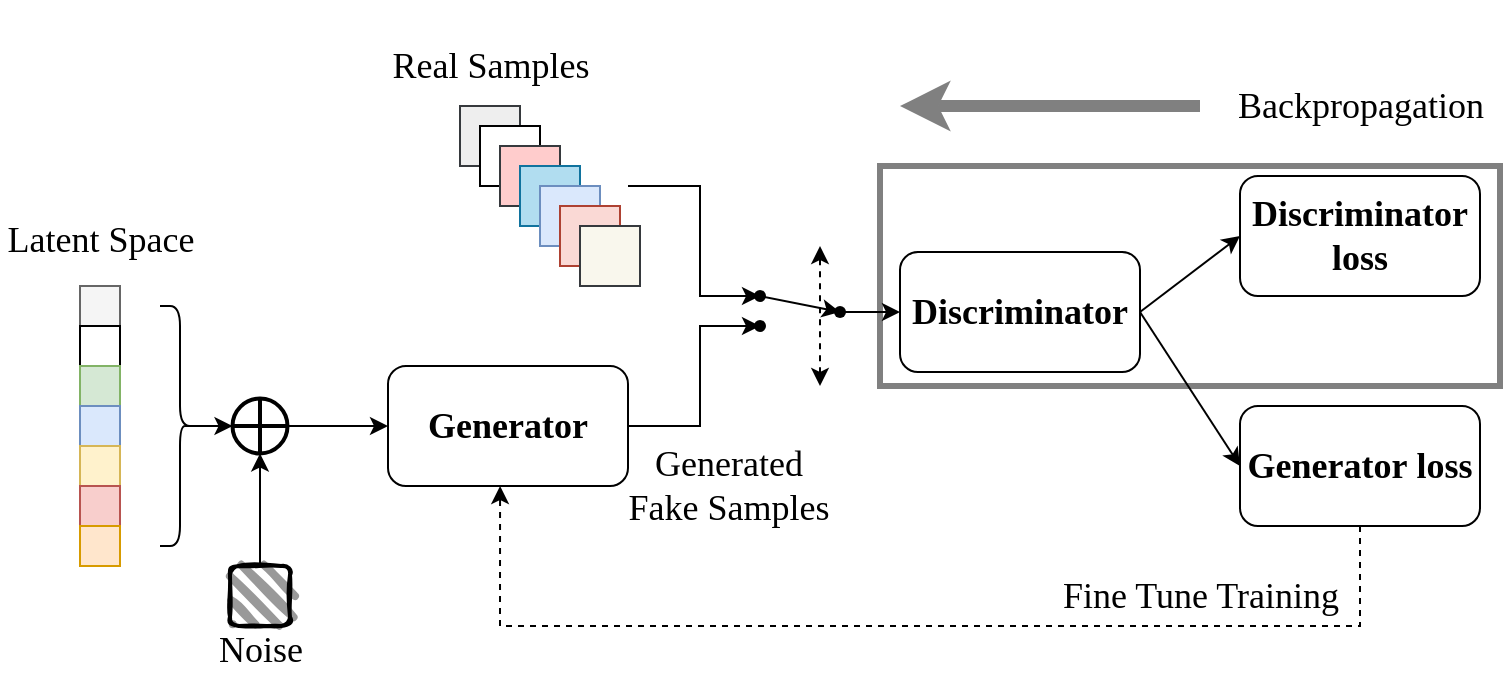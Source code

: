 <mxfile version="21.0.10" type="github">
  <diagram id="2lIywbup4bS1AB31_zoz" name="第 1 页">
    <mxGraphModel dx="909" dy="587" grid="1" gridSize="10" guides="1" tooltips="1" connect="1" arrows="1" fold="1" page="1" pageScale="1" pageWidth="827" pageHeight="1169" math="0" shadow="0">
      <root>
        <mxCell id="0" />
        <mxCell id="1" parent="0" />
        <mxCell id="LJu-U1HtzfOYV5o9qGT4-5" value="" style="whiteSpace=wrap;html=1;shadow=0;strokeColor=#808080;strokeWidth=3;" vertex="1" parent="1">
          <mxGeometry x="660" y="90" width="310" height="110" as="geometry" />
        </mxCell>
        <mxCell id="WfkUiSgYCt_blRrE_JdE-26" value="" style="whiteSpace=wrap;html=1;shadow=0;fillColor=#eeeeee;strokeColor=#36393d;" parent="1" vertex="1">
          <mxGeometry x="450" y="60" width="30" height="30" as="geometry" />
        </mxCell>
        <mxCell id="WfkUiSgYCt_blRrE_JdE-25" value="" style="whiteSpace=wrap;html=1;shadow=0;fillColor=#FFFFFF;" parent="1" vertex="1">
          <mxGeometry x="460" y="70" width="30" height="30" as="geometry" />
        </mxCell>
        <mxCell id="WfkUiSgYCt_blRrE_JdE-1" value="" style="whiteSpace=wrap;html=1;aspect=fixed;fillColor=#f5f5f5;fontColor=#333333;strokeColor=#666666;" parent="1" vertex="1">
          <mxGeometry x="260" y="150" width="20" height="20" as="geometry" />
        </mxCell>
        <mxCell id="WfkUiSgYCt_blRrE_JdE-2" value="" style="whiteSpace=wrap;html=1;aspect=fixed;" parent="1" vertex="1">
          <mxGeometry x="260" y="170" width="20" height="20" as="geometry" />
        </mxCell>
        <mxCell id="WfkUiSgYCt_blRrE_JdE-3" value="" style="whiteSpace=wrap;html=1;aspect=fixed;fillColor=#d5e8d4;strokeColor=#82b366;" parent="1" vertex="1">
          <mxGeometry x="260" y="190" width="20" height="20" as="geometry" />
        </mxCell>
        <mxCell id="WfkUiSgYCt_blRrE_JdE-4" value="" style="whiteSpace=wrap;html=1;aspect=fixed;fillColor=#dae8fc;strokeColor=#6c8ebf;" parent="1" vertex="1">
          <mxGeometry x="260" y="210" width="20" height="20" as="geometry" />
        </mxCell>
        <mxCell id="WfkUiSgYCt_blRrE_JdE-5" value="" style="whiteSpace=wrap;html=1;aspect=fixed;fillColor=#fff2cc;strokeColor=#d6b656;" parent="1" vertex="1">
          <mxGeometry x="260" y="230" width="20" height="20" as="geometry" />
        </mxCell>
        <mxCell id="WfkUiSgYCt_blRrE_JdE-6" value="" style="whiteSpace=wrap;html=1;aspect=fixed;fillColor=#f8cecc;strokeColor=#b85450;" parent="1" vertex="1">
          <mxGeometry x="260" y="250" width="20" height="20" as="geometry" />
        </mxCell>
        <mxCell id="WfkUiSgYCt_blRrE_JdE-7" value="" style="whiteSpace=wrap;html=1;aspect=fixed;fillColor=#ffe6cc;strokeColor=#d79b00;" parent="1" vertex="1">
          <mxGeometry x="260" y="270" width="20" height="20" as="geometry" />
        </mxCell>
        <mxCell id="WfkUiSgYCt_blRrE_JdE-8" value="" style="shape=curlyBracket;whiteSpace=wrap;html=1;rounded=1;flipH=1;size=0.5;" parent="1" vertex="1">
          <mxGeometry x="300" y="160" width="20" height="120" as="geometry" />
        </mxCell>
        <mxCell id="WfkUiSgYCt_blRrE_JdE-9" value="" style="endArrow=classic;html=1;rounded=0;exitX=0.1;exitY=0.5;exitDx=0;exitDy=0;exitPerimeter=0;entryX=0;entryY=0.5;entryDx=0;entryDy=0;" parent="1" source="WfkUiSgYCt_blRrE_JdE-8" edge="1" target="WfkUiSgYCt_blRrE_JdE-10">
          <mxGeometry width="50" height="50" relative="1" as="geometry">
            <mxPoint x="390" y="250" as="sourcePoint" />
            <mxPoint x="330" y="220" as="targetPoint" />
          </mxGeometry>
        </mxCell>
        <mxCell id="WfkUiSgYCt_blRrE_JdE-10" value="" style="shape=orEllipse;perimeter=ellipsePerimeter;whiteSpace=wrap;html=1;backgroundOutline=1;shadow=0;strokeWidth=2;" parent="1" vertex="1">
          <mxGeometry x="336.25" y="206.25" width="27.5" height="27.5" as="geometry" />
        </mxCell>
        <mxCell id="WfkUiSgYCt_blRrE_JdE-11" value="" style="rounded=1;whiteSpace=wrap;html=1;strokeWidth=2;fillWeight=4;hachureGap=8;hachureAngle=45;fillColor=#999999;sketch=1;" parent="1" vertex="1">
          <mxGeometry x="335" y="290" width="30" height="30" as="geometry" />
        </mxCell>
        <mxCell id="WfkUiSgYCt_blRrE_JdE-12" value="" style="endArrow=classic;html=1;rounded=0;entryX=0.5;entryY=1;entryDx=0;entryDy=0;" parent="1" target="WfkUiSgYCt_blRrE_JdE-10" edge="1">
          <mxGeometry width="50" height="50" relative="1" as="geometry">
            <mxPoint x="350" y="290" as="sourcePoint" />
            <mxPoint x="350" y="250" as="targetPoint" />
            <Array as="points">
              <mxPoint x="350" y="270" />
            </Array>
          </mxGeometry>
        </mxCell>
        <mxCell id="WfkUiSgYCt_blRrE_JdE-13" value="&lt;b&gt;&lt;font style=&quot;font-size: 18px;&quot; face=&quot;Times New Roman&quot;&gt;Generator&lt;/font&gt;&lt;/b&gt;" style="rounded=1;whiteSpace=wrap;html=1;shadow=0;fillColor=#FFFFFF;" parent="1" vertex="1">
          <mxGeometry x="414" y="190" width="120" height="60" as="geometry" />
        </mxCell>
        <mxCell id="WfkUiSgYCt_blRrE_JdE-14" value="" style="endArrow=classic;html=1;rounded=0;exitX=1;exitY=0.5;exitDx=0;exitDy=0;entryX=0;entryY=0.5;entryDx=0;entryDy=0;" parent="1" source="WfkUiSgYCt_blRrE_JdE-10" target="WfkUiSgYCt_blRrE_JdE-13" edge="1">
          <mxGeometry width="50" height="50" relative="1" as="geometry">
            <mxPoint x="360" y="300" as="sourcePoint" />
            <mxPoint x="360" y="260" as="targetPoint" />
            <Array as="points" />
          </mxGeometry>
        </mxCell>
        <mxCell id="WfkUiSgYCt_blRrE_JdE-15" value="" style="whiteSpace=wrap;html=1;aspect=fixed;shadow=0;fillColor=#ffcccc;strokeColor=#36393d;" parent="1" vertex="1">
          <mxGeometry x="470" y="80" width="30" height="30" as="geometry" />
        </mxCell>
        <mxCell id="WfkUiSgYCt_blRrE_JdE-16" value="" style="whiteSpace=wrap;html=1;shadow=0;fillColor=#b1ddf0;strokeColor=#10739e;" parent="1" vertex="1">
          <mxGeometry x="480" y="90" width="30" height="30" as="geometry" />
        </mxCell>
        <mxCell id="WfkUiSgYCt_blRrE_JdE-17" value="" style="whiteSpace=wrap;html=1;shadow=0;fillColor=#dae8fc;strokeColor=#6c8ebf;" parent="1" vertex="1">
          <mxGeometry x="490" y="100" width="30" height="30" as="geometry" />
        </mxCell>
        <mxCell id="WfkUiSgYCt_blRrE_JdE-18" value="" style="whiteSpace=wrap;html=1;shadow=0;fillColor=#fad9d5;strokeColor=#ae4132;" parent="1" vertex="1">
          <mxGeometry x="500" y="110" width="30" height="30" as="geometry" />
        </mxCell>
        <mxCell id="WfkUiSgYCt_blRrE_JdE-19" value="" style="whiteSpace=wrap;html=1;shadow=0;fillColor=#f9f7ed;strokeColor=#36393d;" parent="1" vertex="1">
          <mxGeometry x="510" y="120" width="30" height="30" as="geometry" />
        </mxCell>
        <mxCell id="WfkUiSgYCt_blRrE_JdE-21" value="&lt;b&gt;&lt;font style=&quot;font-size: 18px;&quot;&gt;Discriminator&lt;/font&gt;&lt;/b&gt;" style="rounded=1;whiteSpace=wrap;html=1;shadow=0;fillColor=#FFFFFF;fontFamily=Times New Roman;" parent="1" vertex="1">
          <mxGeometry x="670" y="133" width="120" height="60" as="geometry" />
        </mxCell>
        <mxCell id="WfkUiSgYCt_blRrE_JdE-22" value="" style="edgeStyle=elbowEdgeStyle;elbow=horizontal;endArrow=classic;html=1;rounded=0;exitX=1;exitY=0.5;exitDx=0;exitDy=0;" parent="1" source="WfkUiSgYCt_blRrE_JdE-13" edge="1">
          <mxGeometry width="50" height="50" relative="1" as="geometry">
            <mxPoint x="600" y="220" as="sourcePoint" />
            <mxPoint x="600" y="170" as="targetPoint" />
            <Array as="points">
              <mxPoint x="570" y="170" />
            </Array>
          </mxGeometry>
        </mxCell>
        <mxCell id="WfkUiSgYCt_blRrE_JdE-23" value="" style="edgeStyle=elbowEdgeStyle;elbow=horizontal;endArrow=classic;html=1;rounded=0;" parent="1" edge="1">
          <mxGeometry width="50" height="50" relative="1" as="geometry">
            <mxPoint x="534" y="100" as="sourcePoint" />
            <mxPoint x="600" y="155" as="targetPoint" />
            <Array as="points">
              <mxPoint x="570" y="155" />
            </Array>
          </mxGeometry>
        </mxCell>
        <mxCell id="WfkUiSgYCt_blRrE_JdE-27" value="" style="shape=waypoint;sketch=0;fillStyle=solid;size=6;pointerEvents=1;points=[];fillColor=none;resizable=0;rotatable=0;perimeter=centerPerimeter;snapToPoint=1;shadow=0;" parent="1" vertex="1">
          <mxGeometry x="580" y="135" width="40" height="40" as="geometry" />
        </mxCell>
        <mxCell id="WfkUiSgYCt_blRrE_JdE-29" value="" style="shape=waypoint;sketch=0;fillStyle=solid;size=6;pointerEvents=1;points=[];fillColor=none;resizable=0;rotatable=0;perimeter=centerPerimeter;snapToPoint=1;shadow=0;" parent="1" vertex="1">
          <mxGeometry x="580" y="150" width="40" height="40" as="geometry" />
        </mxCell>
        <mxCell id="WfkUiSgYCt_blRrE_JdE-30" value="" style="shape=waypoint;sketch=0;fillStyle=solid;size=6;pointerEvents=1;points=[];fillColor=none;resizable=0;rotatable=0;perimeter=centerPerimeter;snapToPoint=1;shadow=0;" parent="1" vertex="1">
          <mxGeometry x="620" y="143" width="40" height="40" as="geometry" />
        </mxCell>
        <mxCell id="WfkUiSgYCt_blRrE_JdE-31" value="" style="endArrow=classic;html=1;rounded=0;" parent="1" source="WfkUiSgYCt_blRrE_JdE-30" edge="1">
          <mxGeometry width="50" height="50" relative="1" as="geometry">
            <mxPoint x="660" y="210" as="sourcePoint" />
            <mxPoint x="670" y="163" as="targetPoint" />
          </mxGeometry>
        </mxCell>
        <mxCell id="WfkUiSgYCt_blRrE_JdE-32" value="" style="endArrow=classic;html=1;rounded=0;" parent="1" source="WfkUiSgYCt_blRrE_JdE-27" target="WfkUiSgYCt_blRrE_JdE-30" edge="1">
          <mxGeometry width="50" height="50" relative="1" as="geometry">
            <mxPoint x="660" y="210" as="sourcePoint" />
            <mxPoint x="710" y="160" as="targetPoint" />
          </mxGeometry>
        </mxCell>
        <mxCell id="WfkUiSgYCt_blRrE_JdE-33" value="" style="endArrow=classic;startArrow=classic;html=1;rounded=0;dashed=1;" parent="1" edge="1">
          <mxGeometry width="50" height="50" relative="1" as="geometry">
            <mxPoint x="630" y="200" as="sourcePoint" />
            <mxPoint x="630" y="130" as="targetPoint" />
          </mxGeometry>
        </mxCell>
        <mxCell id="WfkUiSgYCt_blRrE_JdE-34" value="" style="endArrow=classic;html=1;rounded=0;exitX=1;exitY=0.5;exitDx=0;exitDy=0;entryX=0;entryY=0.5;entryDx=0;entryDy=0;" parent="1" source="WfkUiSgYCt_blRrE_JdE-21" edge="1" target="LJu-U1HtzfOYV5o9qGT4-1">
          <mxGeometry width="50" height="50" relative="1" as="geometry">
            <mxPoint x="790" y="220" as="sourcePoint" />
            <mxPoint x="820" y="163" as="targetPoint" />
          </mxGeometry>
        </mxCell>
        <mxCell id="WfkUiSgYCt_blRrE_JdE-37" style="edgeStyle=orthogonalEdgeStyle;rounded=0;orthogonalLoop=1;jettySize=auto;html=1;entryX=0.467;entryY=1;entryDx=0;entryDy=0;entryPerimeter=0;dashed=1;" parent="1" target="WfkUiSgYCt_blRrE_JdE-13" edge="1">
          <mxGeometry relative="1" as="geometry">
            <mxPoint x="870" y="340" as="targetPoint" />
            <Array as="points">
              <mxPoint x="900" y="320" />
              <mxPoint x="470" y="320" />
            </Array>
            <mxPoint x="900" y="270" as="sourcePoint" />
          </mxGeometry>
        </mxCell>
        <mxCell id="WfkUiSgYCt_blRrE_JdE-39" value="&lt;font style=&quot;font-size: 18px; font-weight: normal;&quot;&gt;Fine Tune Training&lt;/font&gt;" style="text;strokeColor=none;fillColor=none;html=1;fontSize=18;fontStyle=1;verticalAlign=middle;align=center;shadow=0;fontFamily=Times New Roman;" parent="1" vertex="1">
          <mxGeometry x="770" y="285" width="100" height="40" as="geometry" />
        </mxCell>
        <mxCell id="WfkUiSgYCt_blRrE_JdE-42" value="&lt;font face=&quot;Times New Roman&quot; style=&quot;font-weight: normal; font-size: 18px;&quot;&gt;Latent Space&lt;/font&gt;" style="text;strokeColor=none;fillColor=none;html=1;fontSize=24;fontStyle=1;verticalAlign=middle;align=center;shadow=0;" parent="1" vertex="1">
          <mxGeometry x="220" y="105" width="100" height="40" as="geometry" />
        </mxCell>
        <mxCell id="WfkUiSgYCt_blRrE_JdE-43" value="&lt;font face=&quot;Times New Roman&quot; style=&quot;font-weight: normal; font-size: 18px;&quot;&gt;Noise&lt;/font&gt;" style="text;strokeColor=none;fillColor=none;html=1;fontSize=24;fontStyle=1;verticalAlign=middle;align=center;shadow=0;" parent="1" vertex="1">
          <mxGeometry x="300" y="310" width="100" height="40" as="geometry" />
        </mxCell>
        <mxCell id="WfkUiSgYCt_blRrE_JdE-44" value="&lt;font style=&quot;font-size: 18px; font-weight: normal;&quot;&gt;Real Samples&lt;/font&gt;" style="text;strokeColor=none;fillColor=none;html=1;fontSize=18;fontStyle=1;verticalAlign=middle;align=center;shadow=0;fontFamily=Times New Roman;" parent="1" vertex="1">
          <mxGeometry x="415" y="20" width="100" height="40" as="geometry" />
        </mxCell>
        <mxCell id="WfkUiSgYCt_blRrE_JdE-45" value="&lt;h6 style=&quot;font-size: 18px;&quot;&gt;&lt;font style=&quot;font-size: 18px; font-weight: normal;&quot;&gt;Generated&lt;br style=&quot;font-size: 18px;&quot;&gt; &lt;/font&gt;&lt;font style=&quot;font-size: 18px; font-weight: normal;&quot;&gt;Fake Samples&lt;/font&gt;&lt;/h6&gt;" style="text;strokeColor=none;fillColor=none;html=1;fontSize=18;fontStyle=1;verticalAlign=middle;align=center;shadow=0;fontFamily=Times New Roman;" parent="1" vertex="1">
          <mxGeometry x="534" y="230" width="100" height="40" as="geometry" />
        </mxCell>
        <mxCell id="LJu-U1HtzfOYV5o9qGT4-1" value="&lt;b&gt;&lt;font style=&quot;font-size: 18px;&quot;&gt;Discriminator loss&lt;/font&gt;&lt;/b&gt;" style="rounded=1;whiteSpace=wrap;html=1;shadow=0;fillColor=#FFFFFF;fontFamily=Times New Roman;" vertex="1" parent="1">
          <mxGeometry x="840" y="95" width="120" height="60" as="geometry" />
        </mxCell>
        <mxCell id="LJu-U1HtzfOYV5o9qGT4-2" value="&lt;b style=&quot;border-color: var(--border-color); font-family: Helvetica;&quot;&gt;&lt;font style=&quot;border-color: var(--border-color); font-size: 18px;&quot; face=&quot;Times New Roman&quot;&gt;Generator&lt;/font&gt;&lt;/b&gt;&lt;b&gt;&lt;font style=&quot;font-size: 18px;&quot;&gt;&amp;nbsp;loss&lt;/font&gt;&lt;/b&gt;" style="rounded=1;whiteSpace=wrap;html=1;shadow=0;fillColor=#FFFFFF;fontFamily=Times New Roman;" vertex="1" parent="1">
          <mxGeometry x="840" y="210" width="120" height="60" as="geometry" />
        </mxCell>
        <mxCell id="LJu-U1HtzfOYV5o9qGT4-4" value="" style="endArrow=classic;html=1;rounded=0;exitX=1;exitY=0.5;exitDx=0;exitDy=0;entryX=0;entryY=0.5;entryDx=0;entryDy=0;" edge="1" parent="1" source="WfkUiSgYCt_blRrE_JdE-21" target="LJu-U1HtzfOYV5o9qGT4-2">
          <mxGeometry width="50" height="50" relative="1" as="geometry">
            <mxPoint x="800" y="173" as="sourcePoint" />
            <mxPoint x="850" y="135" as="targetPoint" />
          </mxGeometry>
        </mxCell>
        <mxCell id="LJu-U1HtzfOYV5o9qGT4-6" value="" style="endArrow=classic;html=1;rounded=0;strokeWidth=6;strokeColor=#808080;" edge="1" parent="1">
          <mxGeometry width="50" height="50" relative="1" as="geometry">
            <mxPoint x="820" y="60" as="sourcePoint" />
            <mxPoint x="670" y="60" as="targetPoint" />
          </mxGeometry>
        </mxCell>
        <mxCell id="LJu-U1HtzfOYV5o9qGT4-7" value="&lt;h6 style=&quot;font-size: 18px;&quot;&gt;&lt;span style=&quot;font-weight: 400;&quot;&gt;Backpropagation&lt;/span&gt;&lt;/h6&gt;" style="text;strokeColor=none;fillColor=none;html=1;fontSize=18;fontStyle=1;verticalAlign=middle;align=center;shadow=0;fontFamily=Times New Roman;" vertex="1" parent="1">
          <mxGeometry x="850" y="40" width="100" height="40" as="geometry" />
        </mxCell>
      </root>
    </mxGraphModel>
  </diagram>
</mxfile>
